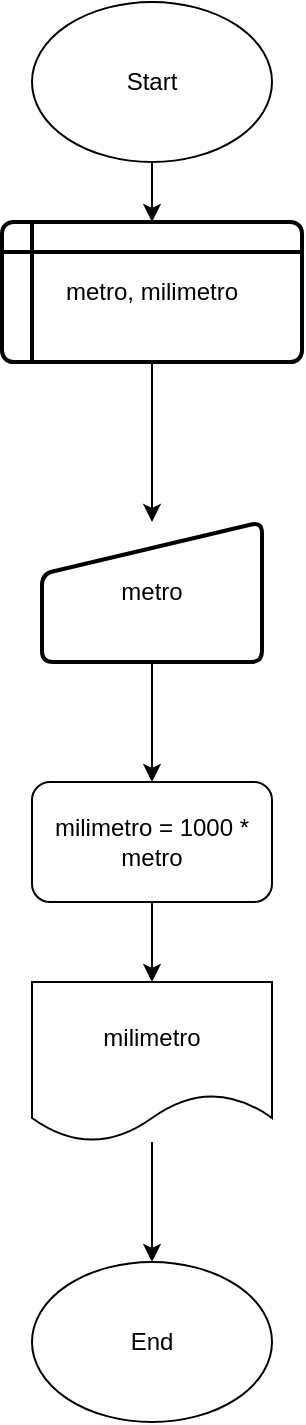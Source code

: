 <mxfile version="13.6.5" type="github">
  <diagram id="87rwsxpVlHR5SdMCmKSo" name="Page-1">
    <mxGraphModel dx="1381" dy="764" grid="1" gridSize="10" guides="1" tooltips="1" connect="1" arrows="1" fold="1" page="1" pageScale="1" pageWidth="827" pageHeight="1169" math="0" shadow="0">
      <root>
        <mxCell id="0" />
        <mxCell id="1" parent="0" />
        <mxCell id="70ozIM77OKHipvGw1xtP-1" value="Start" style="ellipse;whiteSpace=wrap;html=1;" vertex="1" parent="1">
          <mxGeometry x="70" y="40" width="120" height="80" as="geometry" />
        </mxCell>
        <mxCell id="70ozIM77OKHipvGw1xtP-5" value="&lt;span&gt;metro&lt;/span&gt;" style="html=1;strokeWidth=2;shape=manualInput;whiteSpace=wrap;rounded=1;size=26;arcSize=11;" vertex="1" parent="1">
          <mxGeometry x="75" y="300" width="110" height="70" as="geometry" />
        </mxCell>
        <mxCell id="70ozIM77OKHipvGw1xtP-6" value="metro, milimetro" style="shape=internalStorage;whiteSpace=wrap;html=1;dx=15;dy=15;rounded=1;arcSize=8;strokeWidth=2;" vertex="1" parent="1">
          <mxGeometry x="55" y="150" width="150" height="70" as="geometry" />
        </mxCell>
        <mxCell id="70ozIM77OKHipvGw1xtP-10" value="End" style="ellipse;whiteSpace=wrap;html=1;" vertex="1" parent="1">
          <mxGeometry x="70" y="670" width="120" height="80" as="geometry" />
        </mxCell>
        <mxCell id="70ozIM77OKHipvGw1xtP-17" value="milimetro" style="shape=document;whiteSpace=wrap;html=1;boundedLbl=1;" vertex="1" parent="1">
          <mxGeometry x="70" y="530" width="120" height="80" as="geometry" />
        </mxCell>
        <mxCell id="70ozIM77OKHipvGw1xtP-18" value="milimetro = 1000 * metro" style="rounded=1;whiteSpace=wrap;html=1;" vertex="1" parent="1">
          <mxGeometry x="70" y="430" width="120" height="60" as="geometry" />
        </mxCell>
        <mxCell id="70ozIM77OKHipvGw1xtP-19" value="" style="endArrow=classic;html=1;entryX=0.5;entryY=0;entryDx=0;entryDy=0;" edge="1" parent="1" source="70ozIM77OKHipvGw1xtP-17" target="70ozIM77OKHipvGw1xtP-10">
          <mxGeometry width="50" height="50" relative="1" as="geometry">
            <mxPoint x="310" y="550" as="sourcePoint" />
            <mxPoint x="440" y="370" as="targetPoint" />
          </mxGeometry>
        </mxCell>
        <mxCell id="70ozIM77OKHipvGw1xtP-22" value="" style="endArrow=classic;html=1;exitX=0.5;exitY=1;exitDx=0;exitDy=0;entryX=0.5;entryY=0;entryDx=0;entryDy=0;" edge="1" parent="1" source="70ozIM77OKHipvGw1xtP-6" target="70ozIM77OKHipvGw1xtP-5">
          <mxGeometry width="50" height="50" relative="1" as="geometry">
            <mxPoint x="280" y="390" as="sourcePoint" />
            <mxPoint x="330" y="340" as="targetPoint" />
          </mxGeometry>
        </mxCell>
        <mxCell id="70ozIM77OKHipvGw1xtP-23" value="" style="endArrow=classic;html=1;exitX=0.5;exitY=1;exitDx=0;exitDy=0;entryX=0.5;entryY=0;entryDx=0;entryDy=0;" edge="1" parent="1" source="70ozIM77OKHipvGw1xtP-1" target="70ozIM77OKHipvGw1xtP-6">
          <mxGeometry width="50" height="50" relative="1" as="geometry">
            <mxPoint x="390" y="420" as="sourcePoint" />
            <mxPoint x="440" y="370" as="targetPoint" />
          </mxGeometry>
        </mxCell>
        <mxCell id="70ozIM77OKHipvGw1xtP-25" value="" style="endArrow=classic;html=1;exitX=0.5;exitY=1;exitDx=0;exitDy=0;entryX=0.5;entryY=0;entryDx=0;entryDy=0;" edge="1" parent="1" source="70ozIM77OKHipvGw1xtP-18" target="70ozIM77OKHipvGw1xtP-17">
          <mxGeometry width="50" height="50" relative="1" as="geometry">
            <mxPoint x="580" y="390" as="sourcePoint" />
            <mxPoint x="630" y="340" as="targetPoint" />
          </mxGeometry>
        </mxCell>
        <mxCell id="70ozIM77OKHipvGw1xtP-26" value="" style="endArrow=classic;html=1;exitX=0.5;exitY=1;exitDx=0;exitDy=0;entryX=0.5;entryY=0;entryDx=0;entryDy=0;" edge="1" parent="1" source="70ozIM77OKHipvGw1xtP-5" target="70ozIM77OKHipvGw1xtP-18">
          <mxGeometry width="50" height="50" relative="1" as="geometry">
            <mxPoint x="580" y="390" as="sourcePoint" />
            <mxPoint x="630" y="340" as="targetPoint" />
          </mxGeometry>
        </mxCell>
      </root>
    </mxGraphModel>
  </diagram>
</mxfile>
